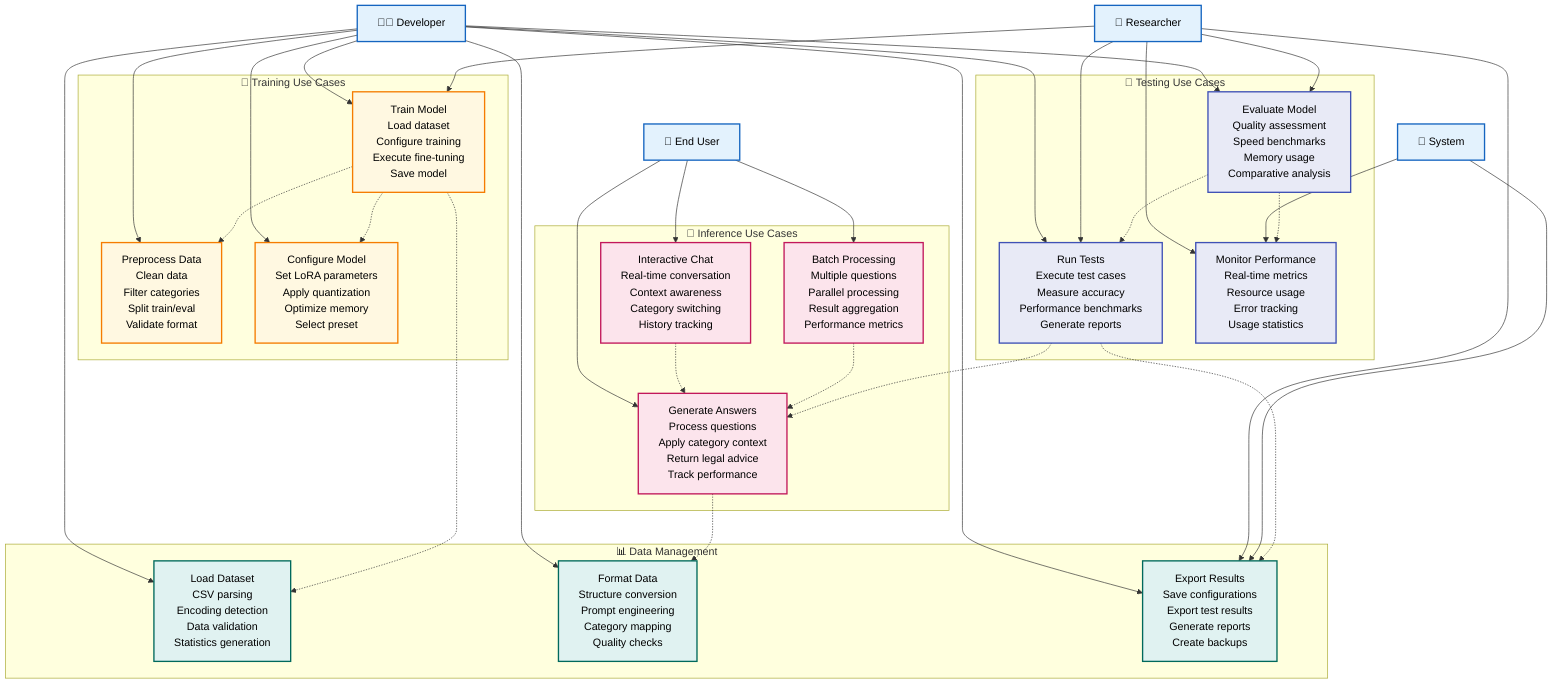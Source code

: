 flowchart TB
    %% Actors
    DEV[👨‍💻 Developer]
    RESEARCHER[🔬 Researcher]
    USER[👤 End User]
    SYSTEM[🤖 System]

    %% Training Use Cases
    subgraph TRAINING[🎯 Training Use Cases]
        UC1[Train Model<br/>Load dataset<br/>Configure training<br/>Execute fine-tuning<br/>Save model]
        UC2[Preprocess Data<br/>Clean data<br/>Filter categories<br/>Split train/eval<br/>Validate format]
        UC3[Configure Model<br/>Set LoRA parameters<br/>Apply quantization<br/>Optimize memory<br/>Select preset]
    end

    %% Inference Use Cases
    subgraph INFERENCE[💬 Inference Use Cases]
        UC4[Generate Answers<br/>Process questions<br/>Apply category context<br/>Return legal advice<br/>Track performance]
        UC5[Interactive Chat<br/>Real-time conversation<br/>Context awareness<br/>Category switching<br/>History tracking]
        UC6[Batch Processing<br/>Multiple questions<br/>Parallel processing<br/>Result aggregation<br/>Performance metrics]
    end

    %% Testing Use Cases
    subgraph TESTING[🧪 Testing Use Cases]
        UC7[Run Tests<br/>Execute test cases<br/>Measure accuracy<br/>Performance benchmarks<br/>Generate reports]
        UC8[Evaluate Model<br/>Quality assessment<br/>Speed benchmarks<br/>Memory usage<br/>Comparative analysis]
        UC9[Monitor Performance<br/>Real-time metrics<br/>Resource usage<br/>Error tracking<br/>Usage statistics]
    end

    %% Data Management Use Cases
    subgraph DATAMGMT[📊 Data Management]
        UC10[Load Dataset<br/>CSV parsing<br/>Encoding detection<br/>Data validation<br/>Statistics generation]
        UC11[Format Data<br/>Structure conversion<br/>Prompt engineering<br/>Category mapping<br/>Quality checks]
        UC12[Export Results<br/>Save configurations<br/>Export test results<br/>Generate reports<br/>Create backups]
    end

    %% Actor to Use Case Relationships
    DEV --> UC1
    DEV --> UC2
    DEV --> UC3
    DEV --> UC7
    DEV --> UC8
    DEV --> UC10
    DEV --> UC11
    DEV --> UC12

    RESEARCHER --> UC1
    RESEARCHER --> UC7
    RESEARCHER --> UC8
    RESEARCHER --> UC9
    RESEARCHER --> UC12

    USER --> UC4
    USER --> UC5
    USER --> UC6

    SYSTEM --> UC9
    SYSTEM --> UC12

    %% Use Case Dependencies
    UC1 -.-> UC2
    UC1 -.-> UC3
    UC1 -.-> UC10
    
    UC4 -.-> UC11
    UC5 -.-> UC4
    UC6 -.-> UC4
    
    UC7 -.-> UC4
    UC7 -.-> UC12
    UC8 -.-> UC7
    UC8 -.-> UC9

    %% Styling
    classDef actor fill:#e3f2fd,stroke:#1565c0,stroke-width:2px,color:#000
    classDef training fill:#fff8e1,stroke:#f57c00,stroke-width:2px,color:#000
    classDef inference fill:#fce4ec,stroke:#c2185b,stroke-width:2px,color:#000
    classDef testing fill:#e8eaf6,stroke:#3f51b5,stroke-width:2px,color:#000
    classDef data fill:#e0f2f1,stroke:#00695c,stroke-width:2px,color:#000

    class DEV,RESEARCHER,USER,SYSTEM actor
    class UC1,UC2,UC3 training
    class UC4,UC5,UC6 inference
    class UC7,UC8,UC9 testing
    class UC10,UC11,UC12 data